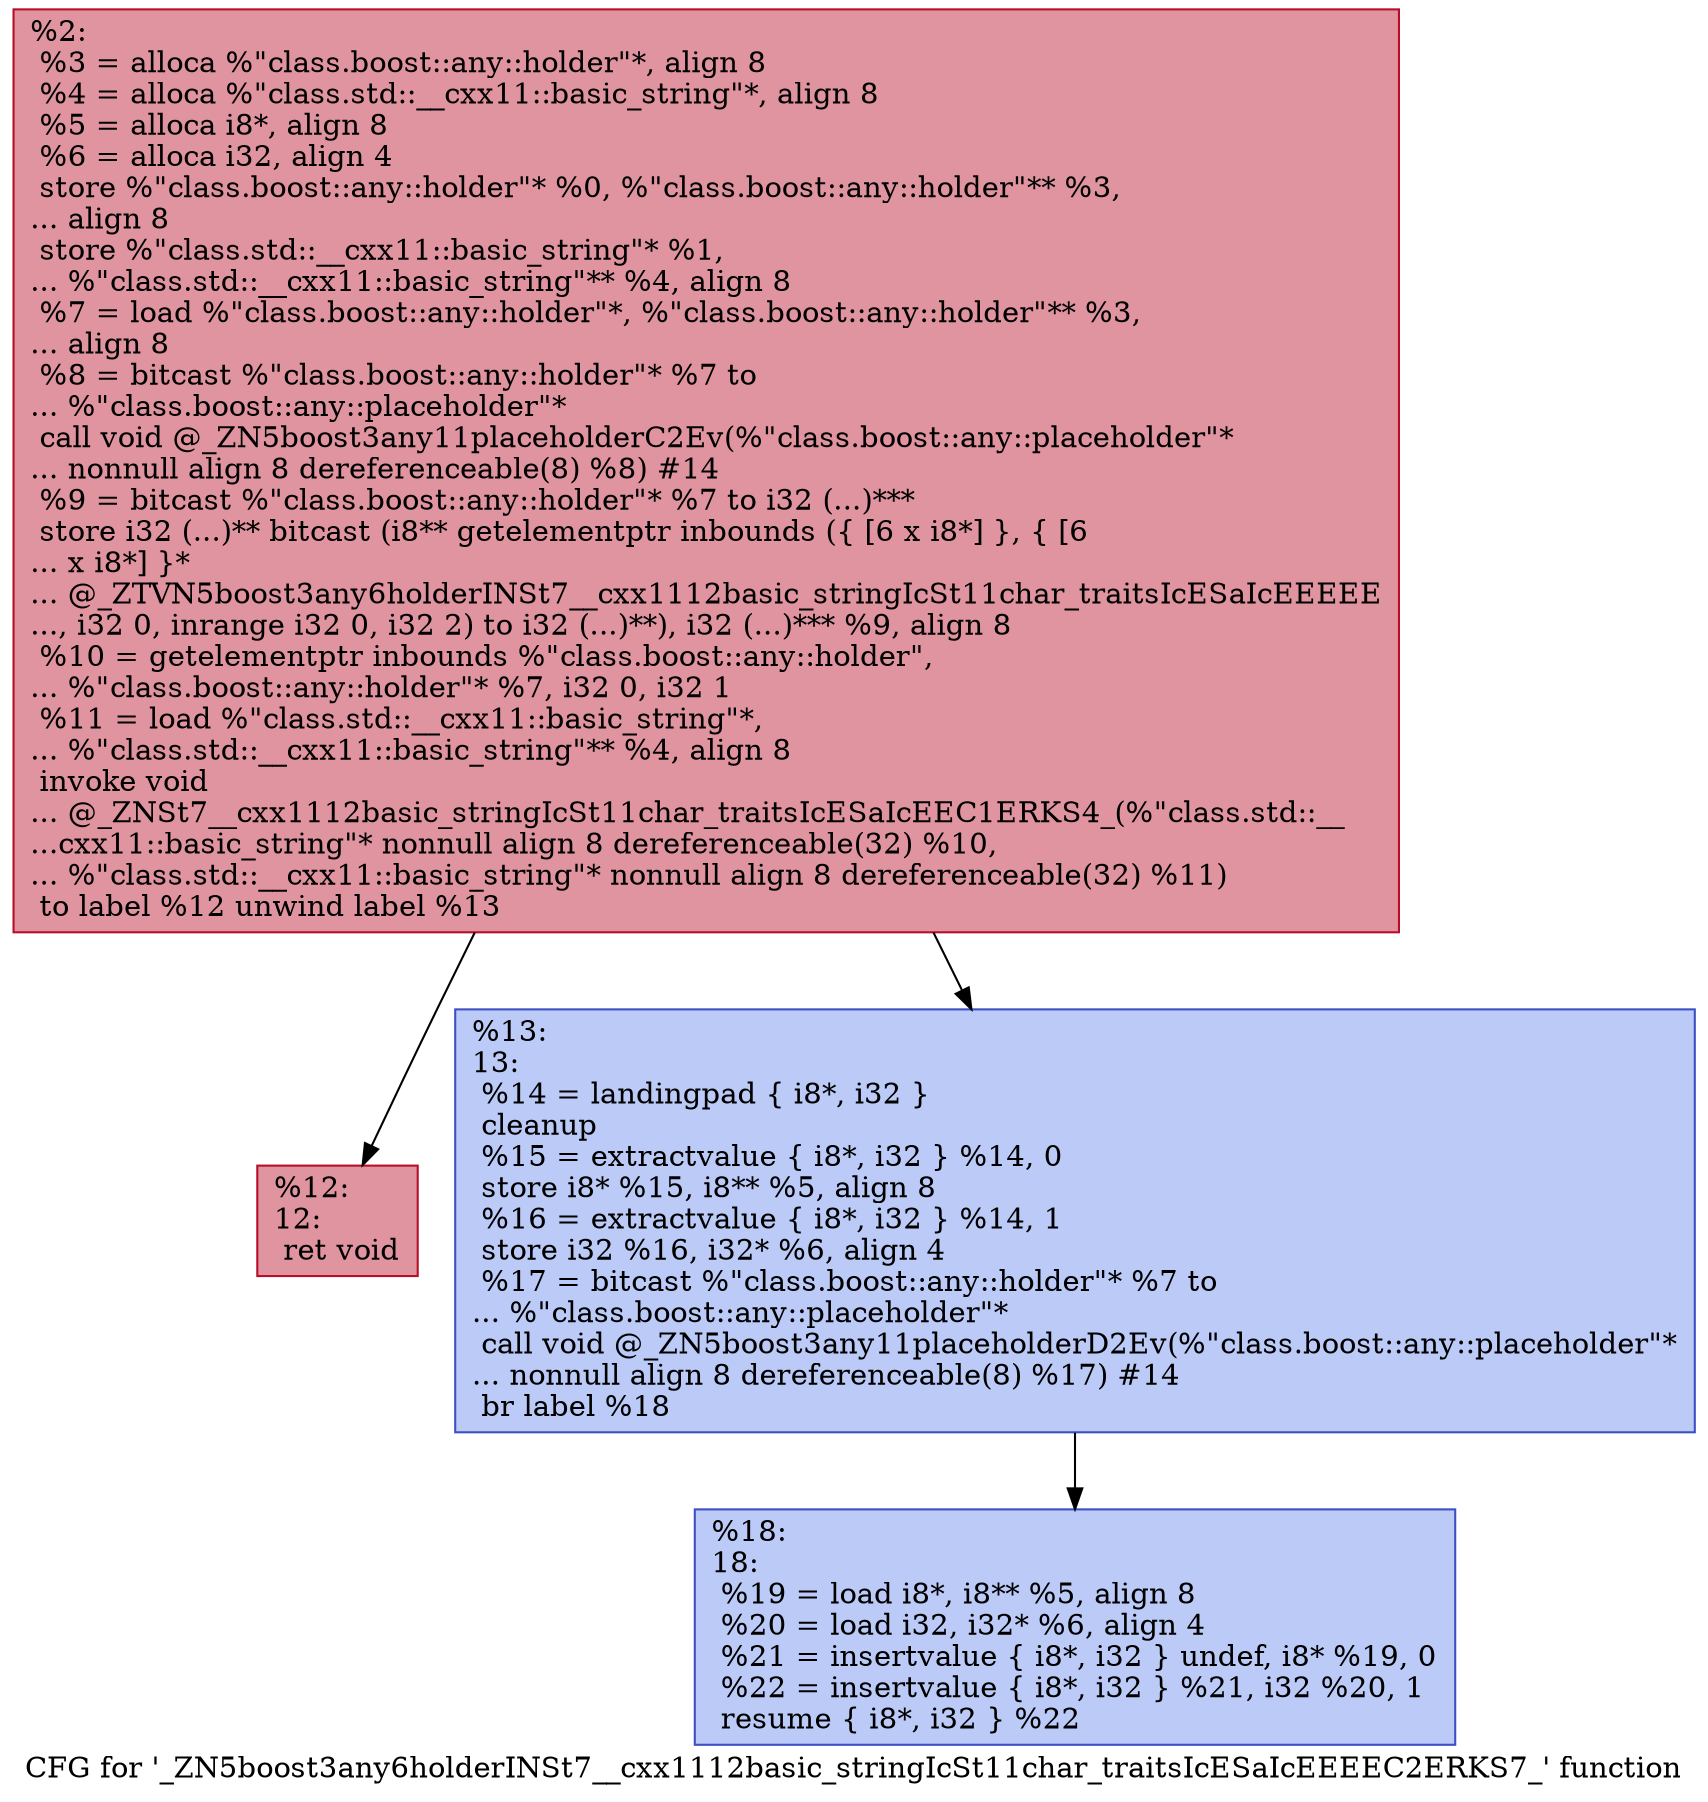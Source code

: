 digraph "CFG for '_ZN5boost3any6holderINSt7__cxx1112basic_stringIcSt11char_traitsIcESaIcEEEEC2ERKS7_' function" {
	label="CFG for '_ZN5boost3any6holderINSt7__cxx1112basic_stringIcSt11char_traitsIcESaIcEEEEC2ERKS7_' function";

	Node0x55aa9bbba5b0 [shape=record,color="#b70d28ff", style=filled, fillcolor="#b70d2870",label="{%2:\l  %3 = alloca %\"class.boost::any::holder\"*, align 8\l  %4 = alloca %\"class.std::__cxx11::basic_string\"*, align 8\l  %5 = alloca i8*, align 8\l  %6 = alloca i32, align 4\l  store %\"class.boost::any::holder\"* %0, %\"class.boost::any::holder\"** %3,\l... align 8\l  store %\"class.std::__cxx11::basic_string\"* %1,\l... %\"class.std::__cxx11::basic_string\"** %4, align 8\l  %7 = load %\"class.boost::any::holder\"*, %\"class.boost::any::holder\"** %3,\l... align 8\l  %8 = bitcast %\"class.boost::any::holder\"* %7 to\l... %\"class.boost::any::placeholder\"*\l  call void @_ZN5boost3any11placeholderC2Ev(%\"class.boost::any::placeholder\"*\l... nonnull align 8 dereferenceable(8) %8) #14\l  %9 = bitcast %\"class.boost::any::holder\"* %7 to i32 (...)***\l  store i32 (...)** bitcast (i8** getelementptr inbounds (\{ [6 x i8*] \}, \{ [6\l... x i8*] \}*\l... @_ZTVN5boost3any6holderINSt7__cxx1112basic_stringIcSt11char_traitsIcESaIcEEEEE\l..., i32 0, inrange i32 0, i32 2) to i32 (...)**), i32 (...)*** %9, align 8\l  %10 = getelementptr inbounds %\"class.boost::any::holder\",\l... %\"class.boost::any::holder\"* %7, i32 0, i32 1\l  %11 = load %\"class.std::__cxx11::basic_string\"*,\l... %\"class.std::__cxx11::basic_string\"** %4, align 8\l  invoke void\l... @_ZNSt7__cxx1112basic_stringIcSt11char_traitsIcESaIcEEC1ERKS4_(%\"class.std::__\l...cxx11::basic_string\"* nonnull align 8 dereferenceable(32) %10,\l... %\"class.std::__cxx11::basic_string\"* nonnull align 8 dereferenceable(32) %11)\l          to label %12 unwind label %13\l}"];
	Node0x55aa9bbba5b0 -> Node0x55aa9bbbad30;
	Node0x55aa9bbba5b0 -> Node0x55aa9bbbad80;
	Node0x55aa9bbbad30 [shape=record,color="#b70d28ff", style=filled, fillcolor="#b70d2870",label="{%12:\l12:                                               \l  ret void\l}"];
	Node0x55aa9bbbad80 [shape=record,color="#3d50c3ff", style=filled, fillcolor="#6687ed70",label="{%13:\l13:                                               \l  %14 = landingpad \{ i8*, i32 \}\l          cleanup\l  %15 = extractvalue \{ i8*, i32 \} %14, 0\l  store i8* %15, i8** %5, align 8\l  %16 = extractvalue \{ i8*, i32 \} %14, 1\l  store i32 %16, i32* %6, align 4\l  %17 = bitcast %\"class.boost::any::holder\"* %7 to\l... %\"class.boost::any::placeholder\"*\l  call void @_ZN5boost3any11placeholderD2Ev(%\"class.boost::any::placeholder\"*\l... nonnull align 8 dereferenceable(8) %17) #14\l  br label %18\l}"];
	Node0x55aa9bbbad80 -> Node0x55aa9bbbb300;
	Node0x55aa9bbbb300 [shape=record,color="#3d50c3ff", style=filled, fillcolor="#6687ed70",label="{%18:\l18:                                               \l  %19 = load i8*, i8** %5, align 8\l  %20 = load i32, i32* %6, align 4\l  %21 = insertvalue \{ i8*, i32 \} undef, i8* %19, 0\l  %22 = insertvalue \{ i8*, i32 \} %21, i32 %20, 1\l  resume \{ i8*, i32 \} %22\l}"];
}
